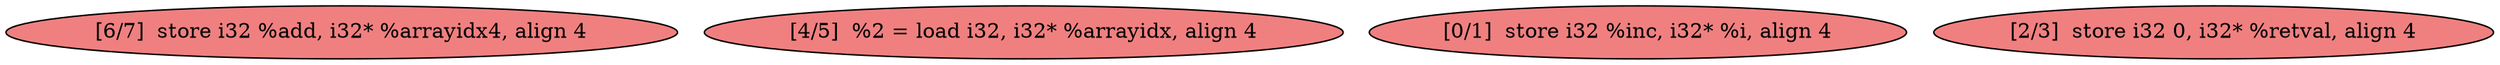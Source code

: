 
digraph G {


node31 [fillcolor=lightcoral,label="[6/7]  store i32 %add, i32* %arrayidx4, align 4",shape=ellipse,style=filled ]
node30 [fillcolor=lightcoral,label="[4/5]  %2 = load i32, i32* %arrayidx, align 4",shape=ellipse,style=filled ]
node28 [fillcolor=lightcoral,label="[0/1]  store i32 %inc, i32* %i, align 4",shape=ellipse,style=filled ]
node29 [fillcolor=lightcoral,label="[2/3]  store i32 0, i32* %retval, align 4",shape=ellipse,style=filled ]



}
